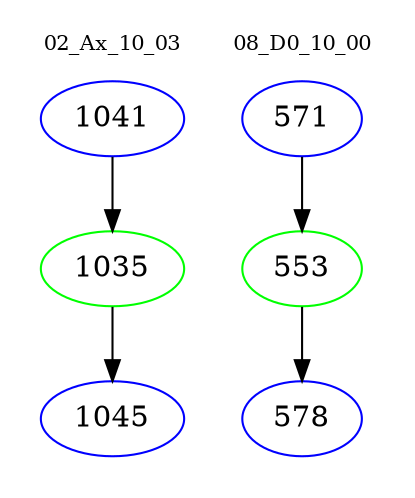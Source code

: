 digraph{
subgraph cluster_0 {
color = white
label = "02_Ax_10_03";
fontsize=10;
T0_1041 [label="1041", color="blue"]
T0_1041 -> T0_1035 [color="black"]
T0_1035 [label="1035", color="green"]
T0_1035 -> T0_1045 [color="black"]
T0_1045 [label="1045", color="blue"]
}
subgraph cluster_1 {
color = white
label = "08_D0_10_00";
fontsize=10;
T1_571 [label="571", color="blue"]
T1_571 -> T1_553 [color="black"]
T1_553 [label="553", color="green"]
T1_553 -> T1_578 [color="black"]
T1_578 [label="578", color="blue"]
}
}

